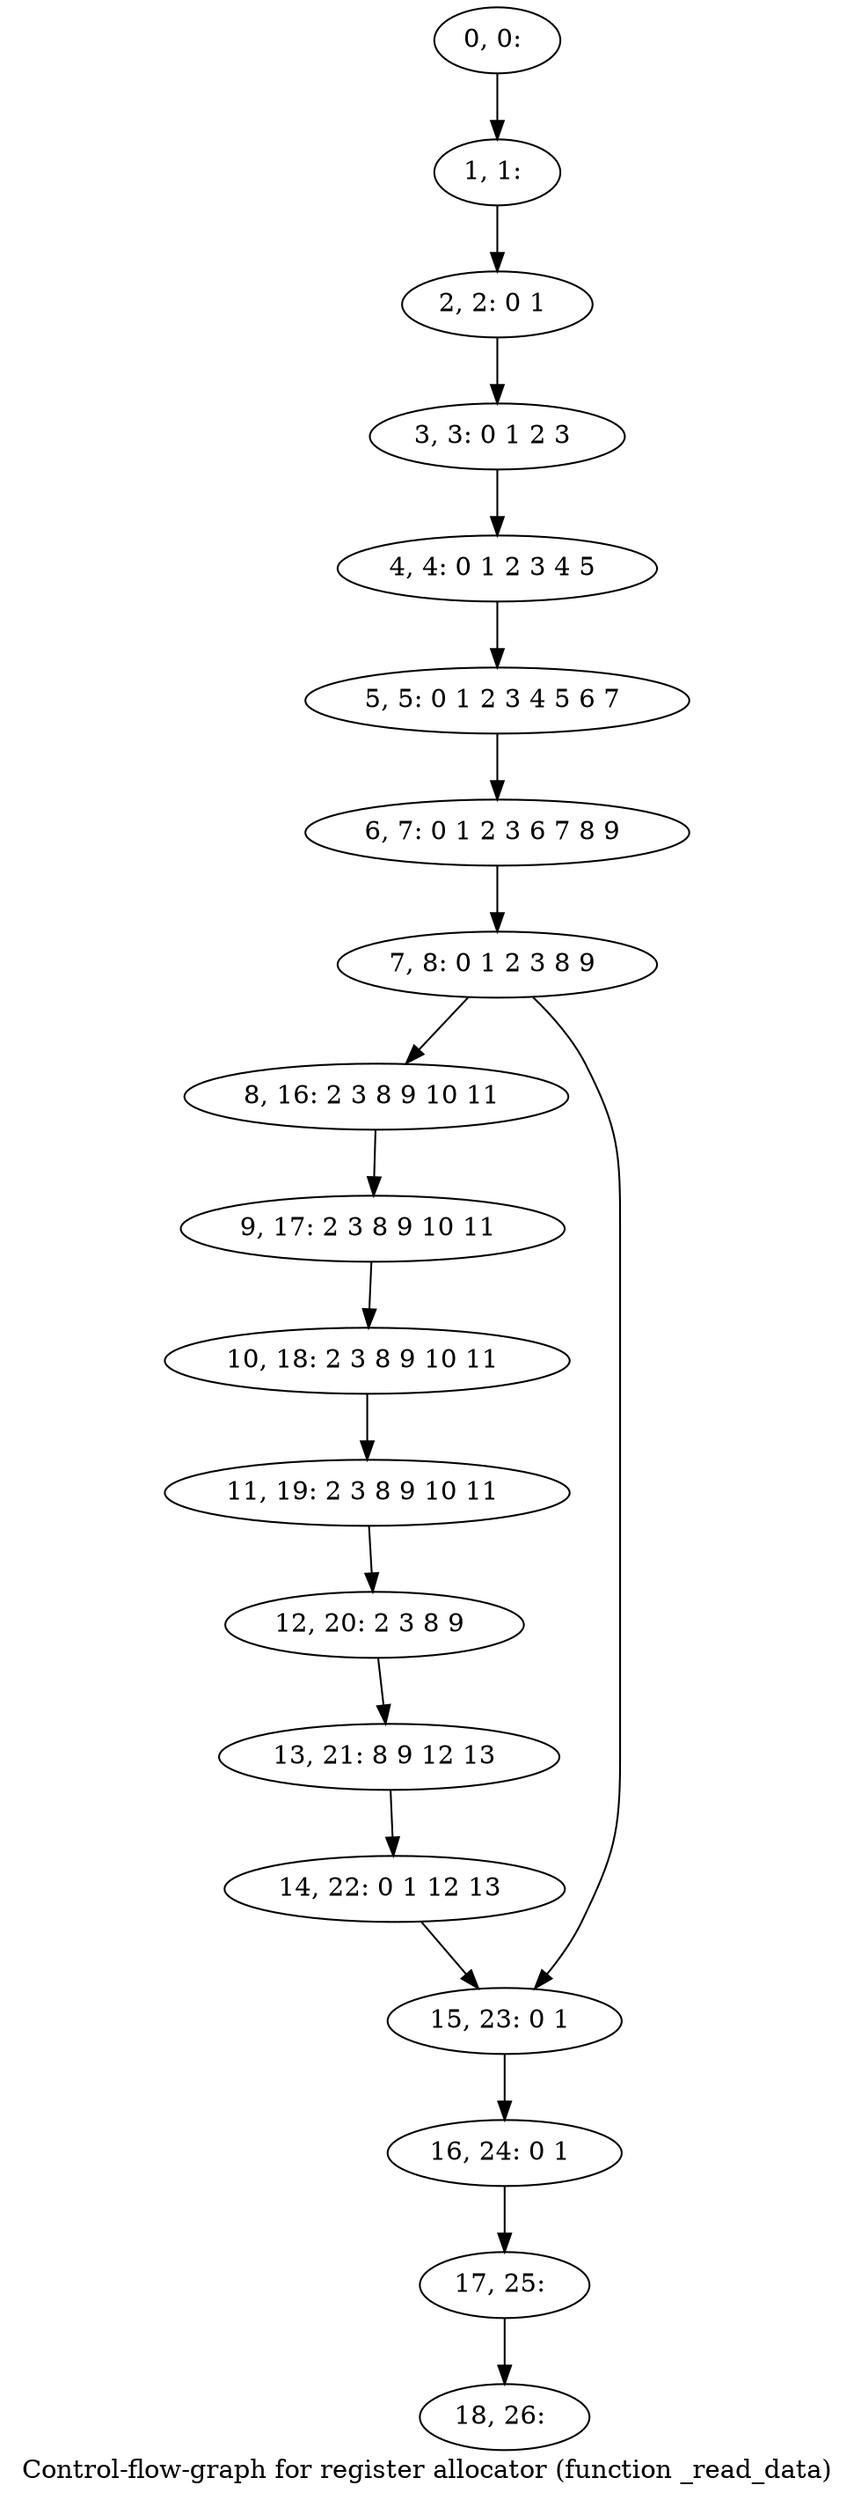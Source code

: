 digraph G {
graph [label="Control-flow-graph for register allocator (function _read_data)"]
0[label="0, 0: "];
1[label="1, 1: "];
2[label="2, 2: 0 1 "];
3[label="3, 3: 0 1 2 3 "];
4[label="4, 4: 0 1 2 3 4 5 "];
5[label="5, 5: 0 1 2 3 4 5 6 7 "];
6[label="6, 7: 0 1 2 3 6 7 8 9 "];
7[label="7, 8: 0 1 2 3 8 9 "];
8[label="8, 16: 2 3 8 9 10 11 "];
9[label="9, 17: 2 3 8 9 10 11 "];
10[label="10, 18: 2 3 8 9 10 11 "];
11[label="11, 19: 2 3 8 9 10 11 "];
12[label="12, 20: 2 3 8 9 "];
13[label="13, 21: 8 9 12 13 "];
14[label="14, 22: 0 1 12 13 "];
15[label="15, 23: 0 1 "];
16[label="16, 24: 0 1 "];
17[label="17, 25: "];
18[label="18, 26: "];
0->1 ;
1->2 ;
2->3 ;
3->4 ;
4->5 ;
5->6 ;
6->7 ;
7->8 ;
7->15 ;
8->9 ;
9->10 ;
10->11 ;
11->12 ;
12->13 ;
13->14 ;
14->15 ;
15->16 ;
16->17 ;
17->18 ;
}
